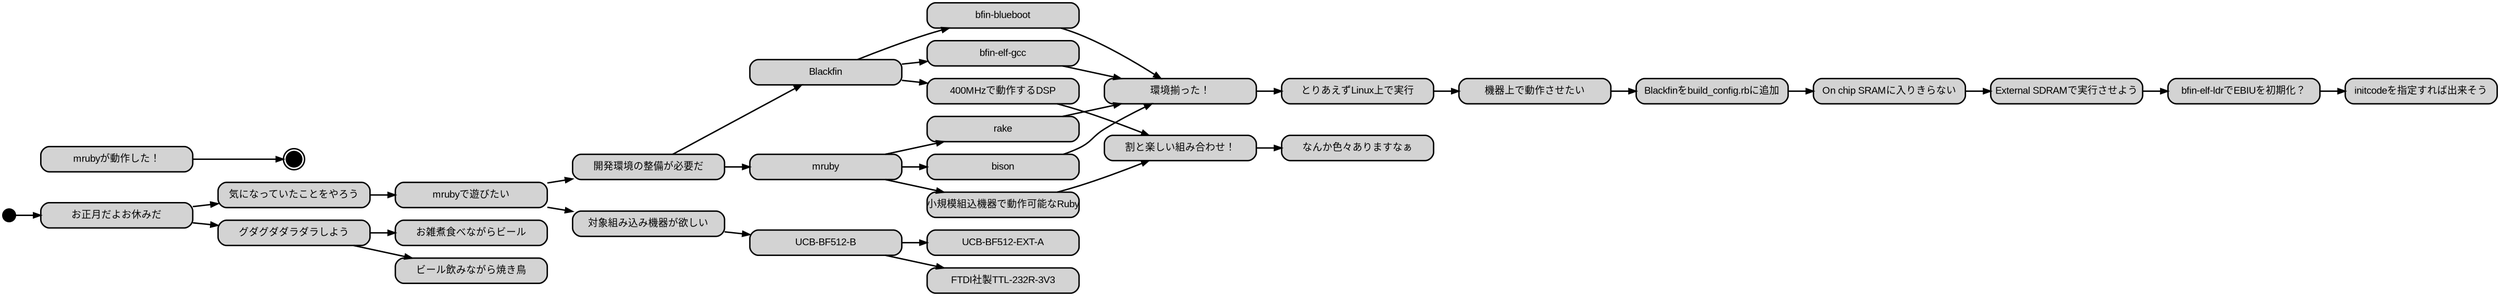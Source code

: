 digraph MindMap
{

  rankdir=LR;
  size="32,16";
  concentrate=true;

  node                          [style="rounded,filled,bold", shape=box, fixedsize=true, width=3.0, fontname="Arial"];
  Init                          [fillcolor=black, shape=circle, label="", width=0.25];
  Fini                          [fillcolor=black, shape=doublecircle, label="", width=0.3];

  {
    rank=source; Init;
  }

  {
    rank=same; "mruby"; "Blackfin";
  }

  {
    rank=destination; Fini;
  }

  edge                                                                      [style=bold, fontname="Arial", weight=100   ];
  Init                              ->  "お正月だよお休みだ"                [label=""                                   ];
  "お正月だよお休みだ"              ->  "気になっていたことをやろう"        [label=""                                   ];
  "お正月だよお休みだ"              ->  "グダグダダラダラしよう"            [label=""                                   ];
  "グダグダダラダラしよう"          ->  "ビール飲みながら焼き鳥"            [label=""                                   ];
  "グダグダダラダラしよう"          ->  "お雑煮食べながらビール"            [label=""                                   ];
  "気になっていたことをやろう"      ->  "mrubyで遊びたい"                   [label=""                                   ];
  "mrubyで遊びたい"                 ->  "開発環境の整備が必要だ"            [label=""                                   ];
  "開発環境の整備が必要だ"          ->  "mruby"                             [label=""                                   ];
  "開発環境の整備が必要だ"          ->  "Blackfin"                          [label=""                                   ];
  "mruby"                           ->  "bison"                             [label=""                                   ];
  "mruby"                           ->  "rake"                              [label=""                                   ];
  "Blackfin"                        ->  "bfin-elf-gcc"                      [label=""                                   ];
  "Blackfin"                        ->  "bfin-blueboot"                     [label=""                                   ];
  "mrubyで遊びたい"                 ->  "対象組み込み機器が欲しい"          [label=""                                   ];
  "対象組み込み機器が欲しい"        ->  "UCB-BF512-B"                       [label=""                                   ];
  "UCB-BF512-B"                     ->  "UCB-BF512-EXT-A"                   [label=""                                   ];
  "UCB-BF512-B"                     ->  "FTDI社製TTL-232R-3V3"              [label=""                                   ];
  "Blackfin"                        ->  "400MHzで動作するDSP"               [label=""                                   ];
  "mruby"                           ->  "小規模組込機器で動作可能なRuby"    [label=""                                   ];
  "小規模組込機器で動作可能なRuby"  ->  "割と楽しい組み合わせ！"            [label=""                                   ];
  "400MHzで動作するDSP"             ->  "割と楽しい組み合わせ！"            [label=""                                   ];
  "bison"                           ->  "環境揃った！"                      [label=""                                   ];
  "rake"                            ->  "環境揃った！"                      [label=""                                   ];
  "bfin-elf-gcc"                    ->  "環境揃った！"                      [label=""                                   ];
  "bfin-blueboot"                   ->  "環境揃った！"                      [label=""                                   ];
  "環境揃った！"                    ->  "とりあえずLinux上で実行"           [label=""                                   ];
  "とりあえずLinux上で実行"         ->  "機器上で動作させたい"              [label=""                                   ];
  "機器上で動作させたい"            ->  "Blackfinをbuild_config.rbに追加"   [label=""                                   ];
  "Blackfinをbuild_config.rbに追加" ->  "On chip SRAMに入りきらない"        [label=""                                   ];
  "On chip SRAMに入りきらない"      ->  "External SDRAMで実行させよう"      [label=""                                   ];
  "External SDRAMで実行させよう"    ->  "bfin-elf-ldrでEBIUを初期化？"      [label=""                                   ];
  "bfin-elf-ldrでEBIUを初期化？"    ->  "initcodeを指定すれば出来そう"      [label=""                                   ];
  "割と楽しい組み合わせ！"          ->  "なんか色々ありますなぁ"            [label=""                                   ];

  "mrubyが動作した！"               ->  Fini                                [label=""                                   ];

  edge                                                                      [color="#aaaaaa", weight=1                  ];

}

